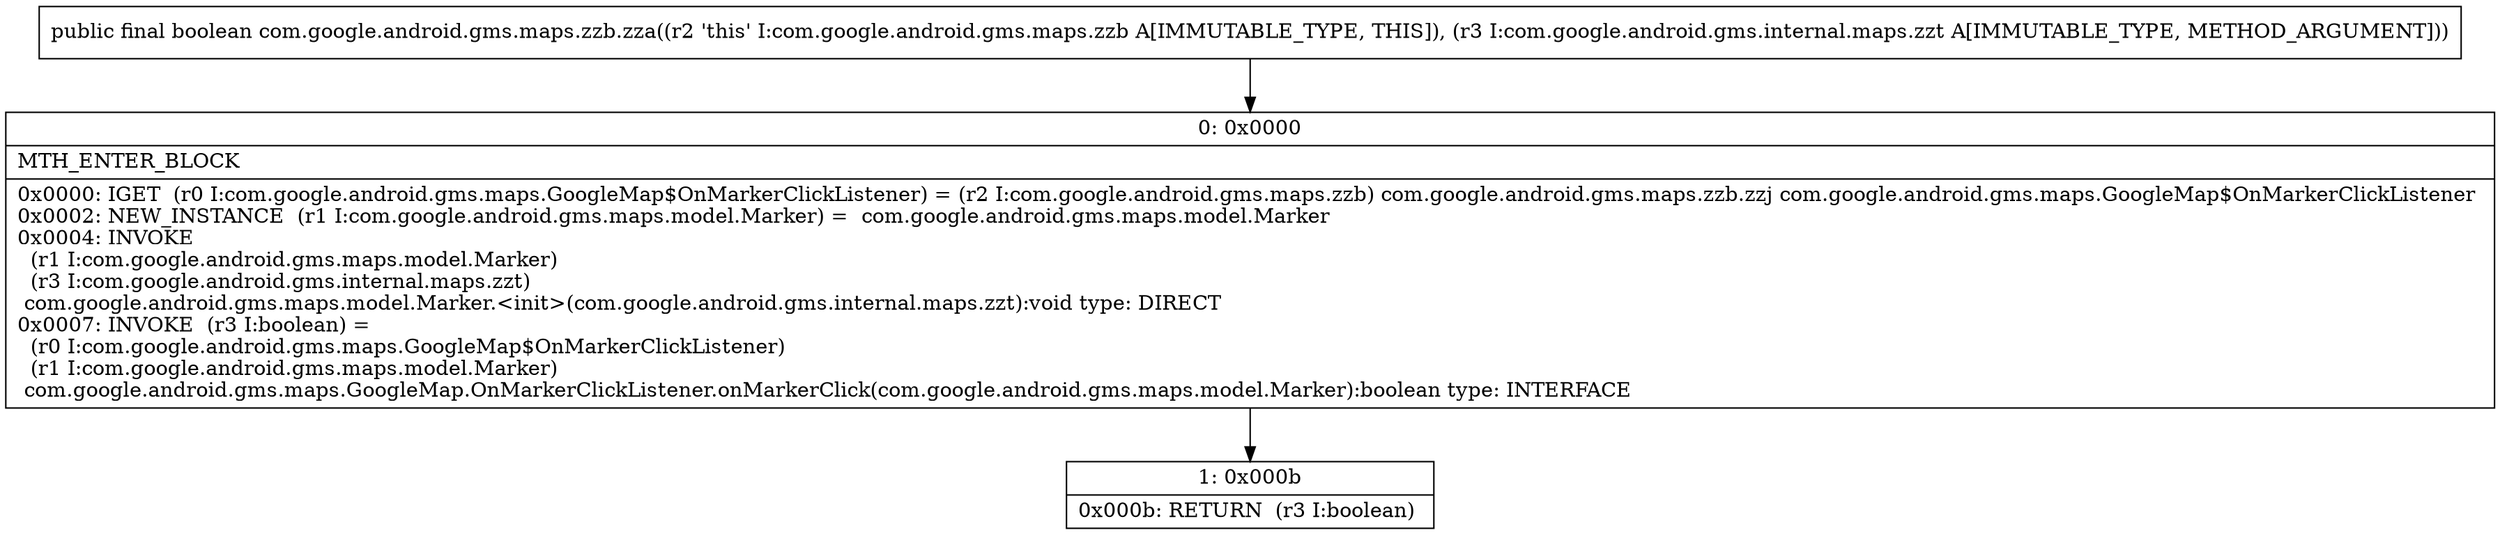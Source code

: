 digraph "CFG forcom.google.android.gms.maps.zzb.zza(Lcom\/google\/android\/gms\/internal\/maps\/zzt;)Z" {
Node_0 [shape=record,label="{0\:\ 0x0000|MTH_ENTER_BLOCK\l|0x0000: IGET  (r0 I:com.google.android.gms.maps.GoogleMap$OnMarkerClickListener) = (r2 I:com.google.android.gms.maps.zzb) com.google.android.gms.maps.zzb.zzj com.google.android.gms.maps.GoogleMap$OnMarkerClickListener \l0x0002: NEW_INSTANCE  (r1 I:com.google.android.gms.maps.model.Marker) =  com.google.android.gms.maps.model.Marker \l0x0004: INVOKE  \l  (r1 I:com.google.android.gms.maps.model.Marker)\l  (r3 I:com.google.android.gms.internal.maps.zzt)\l com.google.android.gms.maps.model.Marker.\<init\>(com.google.android.gms.internal.maps.zzt):void type: DIRECT \l0x0007: INVOKE  (r3 I:boolean) = \l  (r0 I:com.google.android.gms.maps.GoogleMap$OnMarkerClickListener)\l  (r1 I:com.google.android.gms.maps.model.Marker)\l com.google.android.gms.maps.GoogleMap.OnMarkerClickListener.onMarkerClick(com.google.android.gms.maps.model.Marker):boolean type: INTERFACE \l}"];
Node_1 [shape=record,label="{1\:\ 0x000b|0x000b: RETURN  (r3 I:boolean) \l}"];
MethodNode[shape=record,label="{public final boolean com.google.android.gms.maps.zzb.zza((r2 'this' I:com.google.android.gms.maps.zzb A[IMMUTABLE_TYPE, THIS]), (r3 I:com.google.android.gms.internal.maps.zzt A[IMMUTABLE_TYPE, METHOD_ARGUMENT])) }"];
MethodNode -> Node_0;
Node_0 -> Node_1;
}

